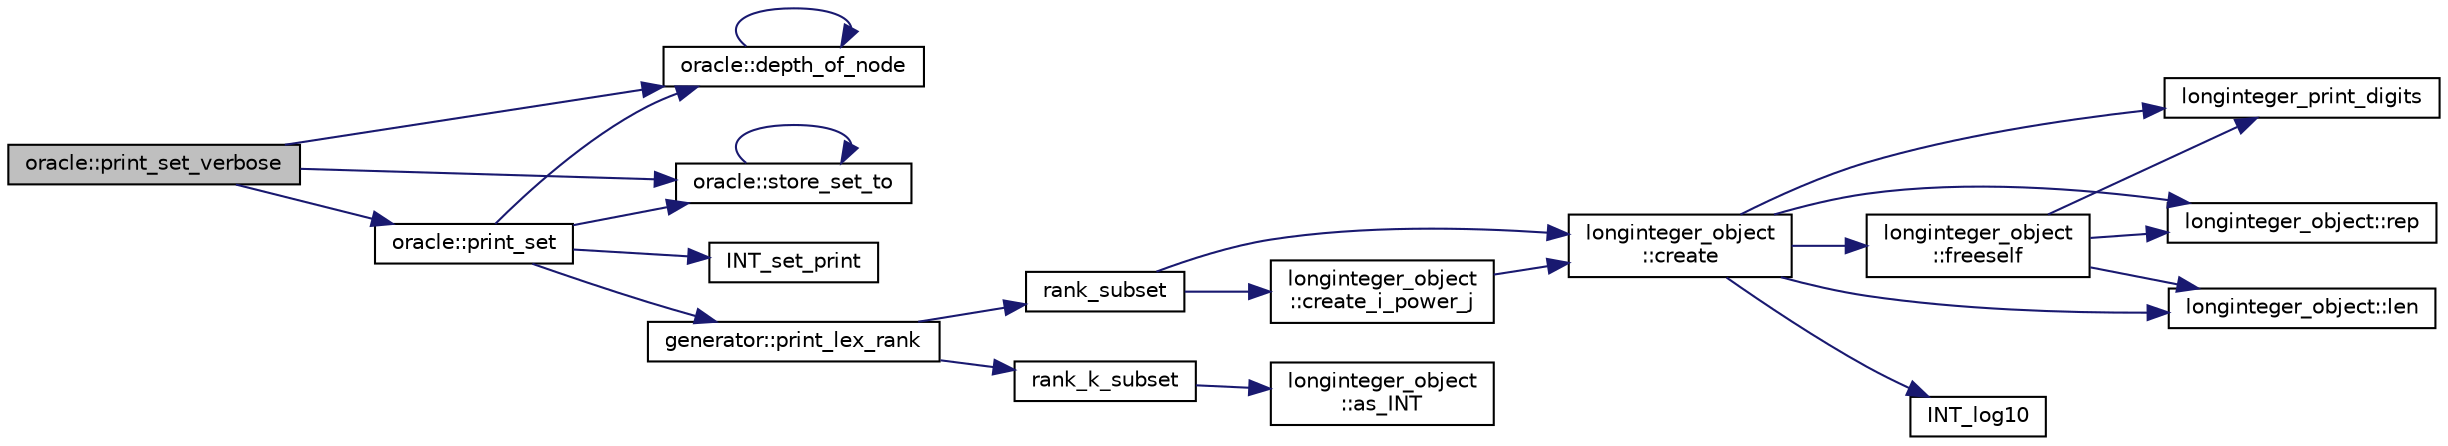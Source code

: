 digraph "oracle::print_set_verbose"
{
  edge [fontname="Helvetica",fontsize="10",labelfontname="Helvetica",labelfontsize="10"];
  node [fontname="Helvetica",fontsize="10",shape=record];
  rankdir="LR";
  Node7843 [label="oracle::print_set_verbose",height=0.2,width=0.4,color="black", fillcolor="grey75", style="filled", fontcolor="black"];
  Node7843 -> Node7844 [color="midnightblue",fontsize="10",style="solid",fontname="Helvetica"];
  Node7844 [label="oracle::depth_of_node",height=0.2,width=0.4,color="black", fillcolor="white", style="filled",URL="$d7/da7/classoracle.html#a022e34d01ca887785e17c9f3fb25193e"];
  Node7844 -> Node7844 [color="midnightblue",fontsize="10",style="solid",fontname="Helvetica"];
  Node7843 -> Node7845 [color="midnightblue",fontsize="10",style="solid",fontname="Helvetica"];
  Node7845 [label="oracle::print_set",height=0.2,width=0.4,color="black", fillcolor="white", style="filled",URL="$d7/da7/classoracle.html#ad61bc9aa21c6a21da3845c83450faedc"];
  Node7845 -> Node7844 [color="midnightblue",fontsize="10",style="solid",fontname="Helvetica"];
  Node7845 -> Node7846 [color="midnightblue",fontsize="10",style="solid",fontname="Helvetica"];
  Node7846 [label="oracle::store_set_to",height=0.2,width=0.4,color="black", fillcolor="white", style="filled",URL="$d7/da7/classoracle.html#a4489d03d342f31d1e64632ce4d0e700d"];
  Node7846 -> Node7846 [color="midnightblue",fontsize="10",style="solid",fontname="Helvetica"];
  Node7845 -> Node7847 [color="midnightblue",fontsize="10",style="solid",fontname="Helvetica"];
  Node7847 [label="INT_set_print",height=0.2,width=0.4,color="black", fillcolor="white", style="filled",URL="$df/dbf/sajeeb_8_c.html#a97614645ec11df30e0e896367f91ffd9"];
  Node7845 -> Node7848 [color="midnightblue",fontsize="10",style="solid",fontname="Helvetica"];
  Node7848 [label="generator::print_lex_rank",height=0.2,width=0.4,color="black", fillcolor="white", style="filled",URL="$d7/d73/classgenerator.html#ab89ba2cf2329ea137bcab9b5f38e9595"];
  Node7848 -> Node7849 [color="midnightblue",fontsize="10",style="solid",fontname="Helvetica"];
  Node7849 [label="rank_subset",height=0.2,width=0.4,color="black", fillcolor="white", style="filled",URL="$de/ded/test2_8_c.html#abf5de6698fa2a247092d09eb65dbec60"];
  Node7849 -> Node7850 [color="midnightblue",fontsize="10",style="solid",fontname="Helvetica"];
  Node7850 [label="longinteger_object\l::create",height=0.2,width=0.4,color="black", fillcolor="white", style="filled",URL="$dd/d7e/classlonginteger__object.html#a95d2eebc60849c3963a49298b1f498c2"];
  Node7850 -> Node7851 [color="midnightblue",fontsize="10",style="solid",fontname="Helvetica"];
  Node7851 [label="longinteger_object\l::freeself",height=0.2,width=0.4,color="black", fillcolor="white", style="filled",URL="$dd/d7e/classlonginteger__object.html#a06450f8c4795d81da6d680830ef958a1"];
  Node7851 -> Node7852 [color="midnightblue",fontsize="10",style="solid",fontname="Helvetica"];
  Node7852 [label="longinteger_print_digits",height=0.2,width=0.4,color="black", fillcolor="white", style="filled",URL="$de/dc5/algebra__and__number__theory_8h.html#ac2bac7b12f5b6440b8dad275cd7a157d"];
  Node7851 -> Node7853 [color="midnightblue",fontsize="10",style="solid",fontname="Helvetica"];
  Node7853 [label="longinteger_object::rep",height=0.2,width=0.4,color="black", fillcolor="white", style="filled",URL="$dd/d7e/classlonginteger__object.html#a3ecaf12738cc721d281c416503f241e2"];
  Node7851 -> Node7854 [color="midnightblue",fontsize="10",style="solid",fontname="Helvetica"];
  Node7854 [label="longinteger_object::len",height=0.2,width=0.4,color="black", fillcolor="white", style="filled",URL="$dd/d7e/classlonginteger__object.html#a0bfeae35be8a6fd44ed7f76413596ab1"];
  Node7850 -> Node7855 [color="midnightblue",fontsize="10",style="solid",fontname="Helvetica"];
  Node7855 [label="INT_log10",height=0.2,width=0.4,color="black", fillcolor="white", style="filled",URL="$de/dc5/algebra__and__number__theory_8h.html#a98bc0a6c562370a355165d2538dac250"];
  Node7850 -> Node7852 [color="midnightblue",fontsize="10",style="solid",fontname="Helvetica"];
  Node7850 -> Node7853 [color="midnightblue",fontsize="10",style="solid",fontname="Helvetica"];
  Node7850 -> Node7854 [color="midnightblue",fontsize="10",style="solid",fontname="Helvetica"];
  Node7849 -> Node7856 [color="midnightblue",fontsize="10",style="solid",fontname="Helvetica"];
  Node7856 [label="longinteger_object\l::create_i_power_j",height=0.2,width=0.4,color="black", fillcolor="white", style="filled",URL="$dd/d7e/classlonginteger__object.html#abd7f646a9077ab9a8c2754c221ae8e2a"];
  Node7856 -> Node7850 [color="midnightblue",fontsize="10",style="solid",fontname="Helvetica"];
  Node7848 -> Node7857 [color="midnightblue",fontsize="10",style="solid",fontname="Helvetica"];
  Node7857 [label="rank_k_subset",height=0.2,width=0.4,color="black", fillcolor="white", style="filled",URL="$d2/d7c/combinatorics_8_c.html#a8ec9127fb82ee9dfa337c897c7060a57"];
  Node7857 -> Node7858 [color="midnightblue",fontsize="10",style="solid",fontname="Helvetica"];
  Node7858 [label="longinteger_object\l::as_INT",height=0.2,width=0.4,color="black", fillcolor="white", style="filled",URL="$dd/d7e/classlonginteger__object.html#afb992d4679a6741acc63c8bcba27971e"];
  Node7843 -> Node7846 [color="midnightblue",fontsize="10",style="solid",fontname="Helvetica"];
}
